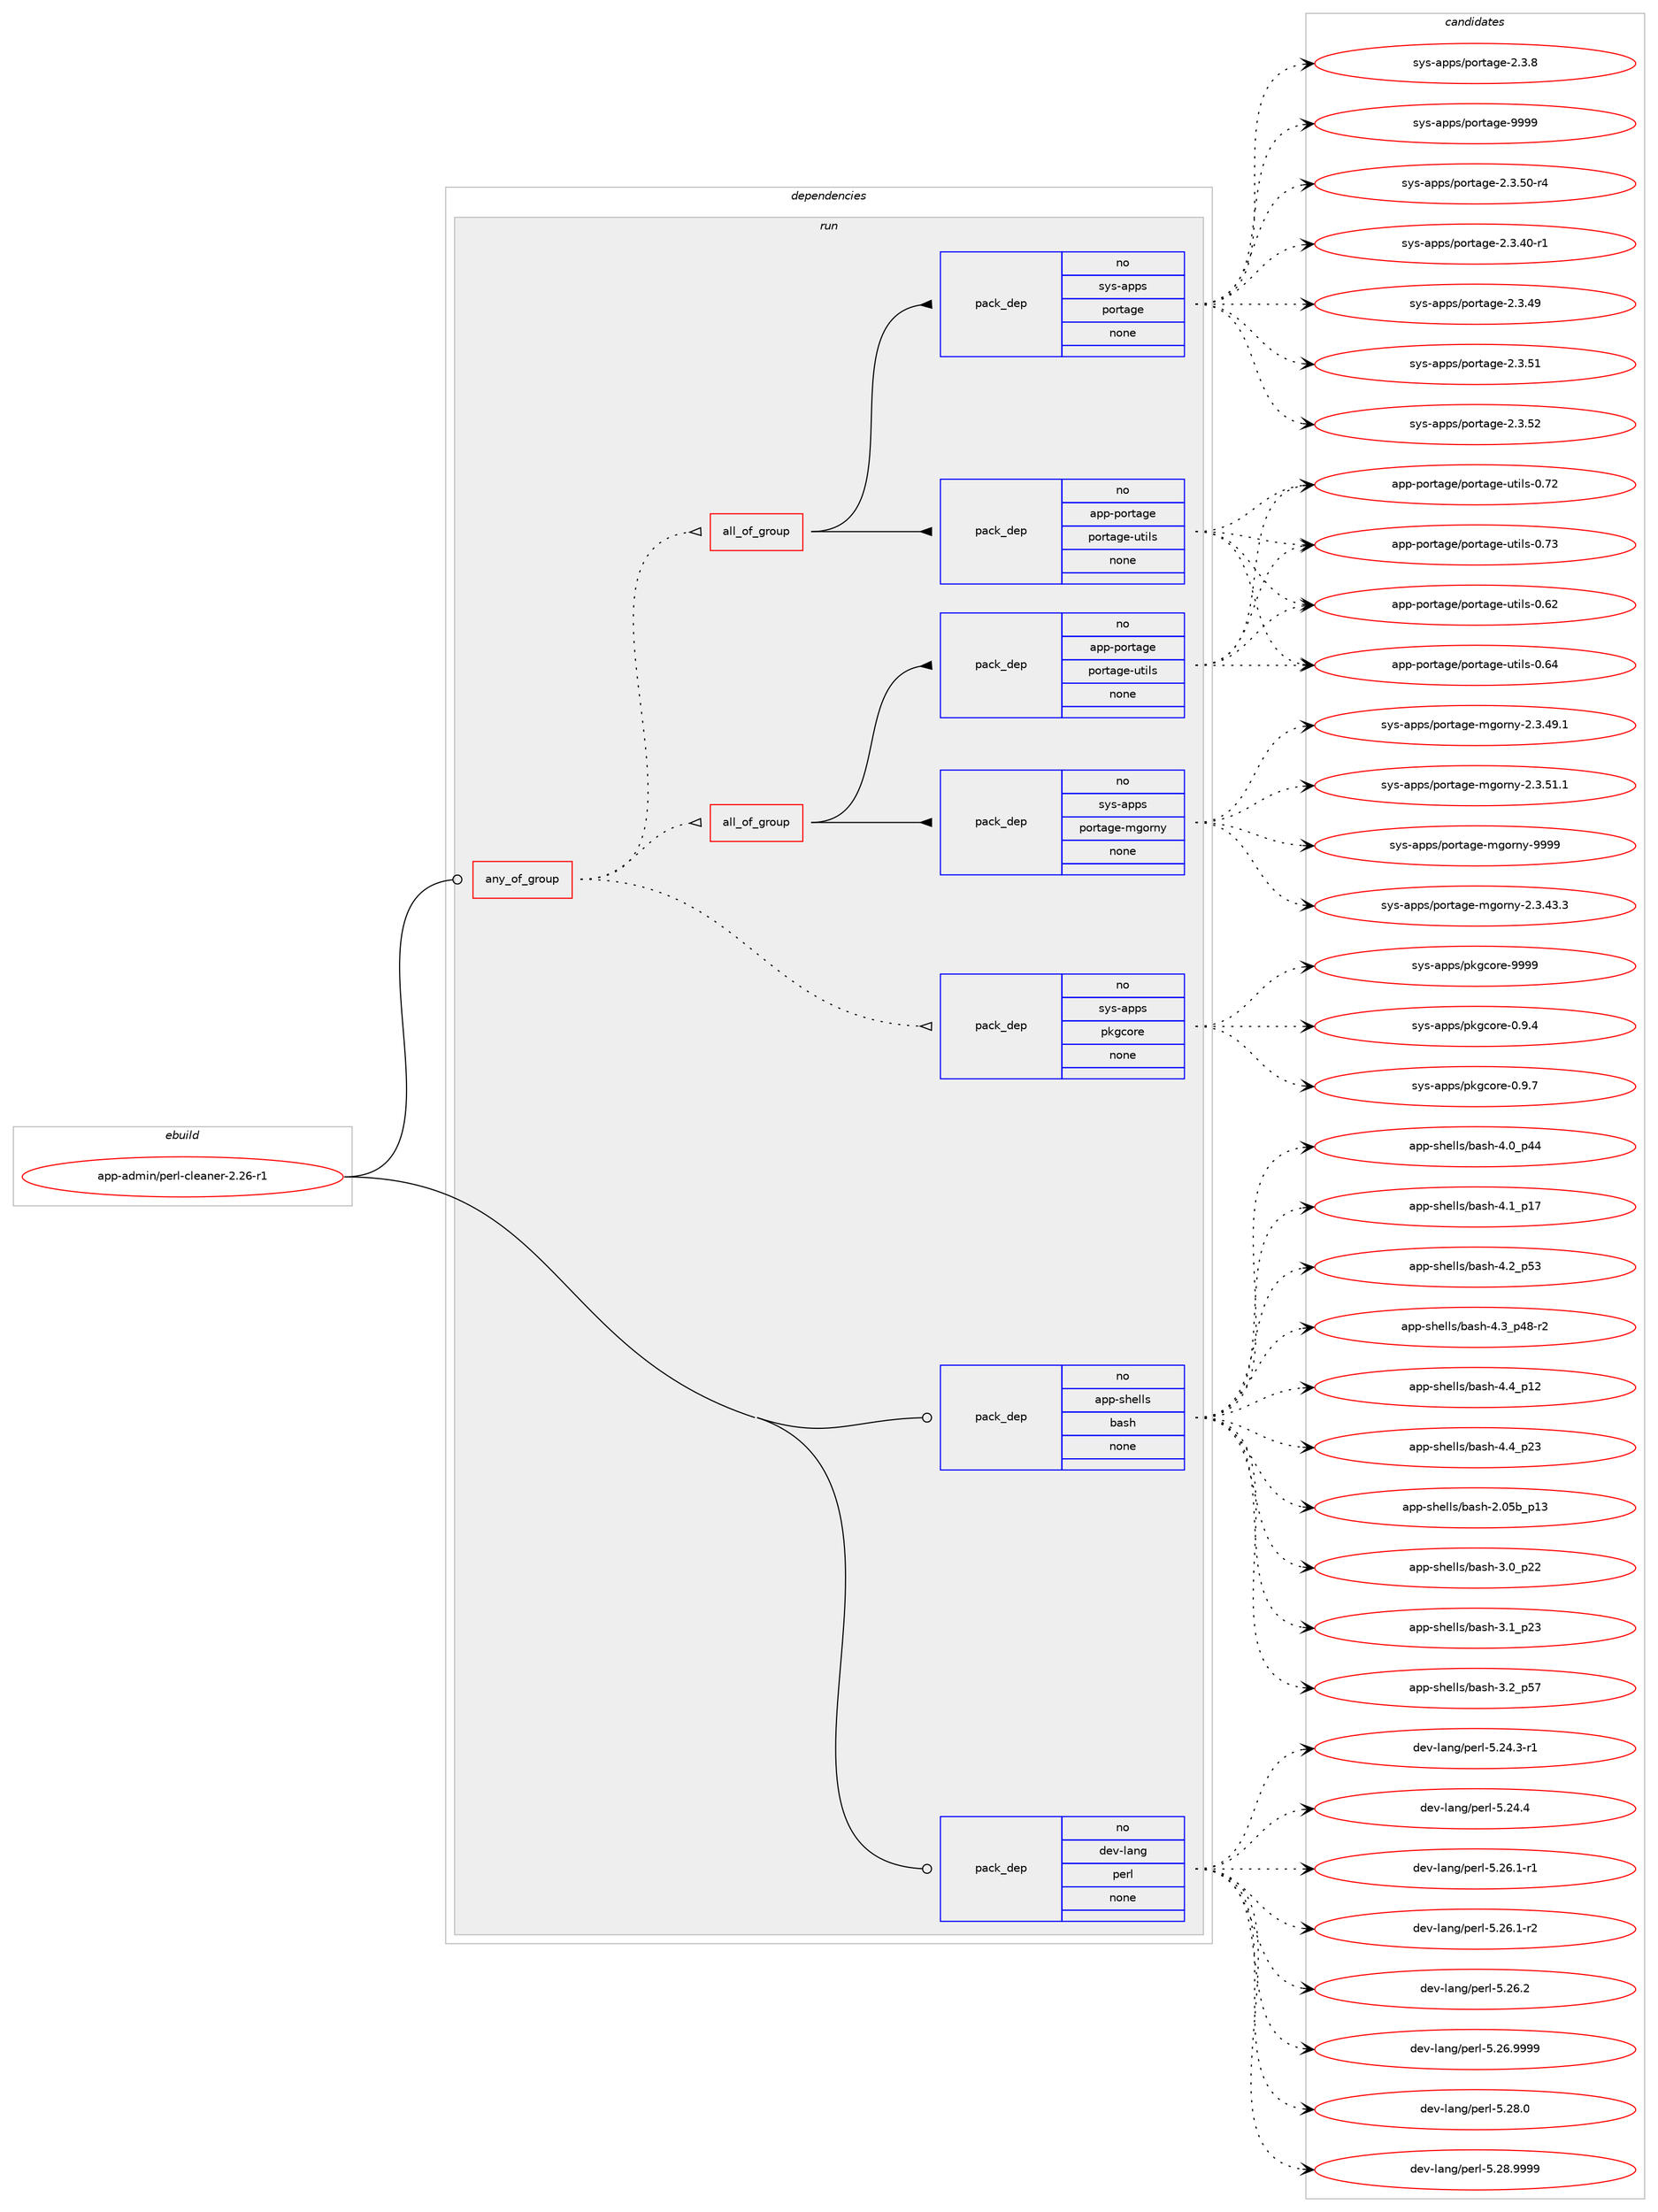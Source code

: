digraph prolog {

# *************
# Graph options
# *************

newrank=true;
concentrate=true;
compound=true;
graph [rankdir=LR,fontname=Helvetica,fontsize=10,ranksep=1.5];#, ranksep=2.5, nodesep=0.2];
edge  [arrowhead=vee];
node  [fontname=Helvetica,fontsize=10];

# **********
# The ebuild
# **********

subgraph cluster_leftcol {
color=gray;
rank=same;
label=<<i>ebuild</i>>;
id [label="app-admin/perl-cleaner-2.26-r1", color=red, width=4, href="../app-admin/perl-cleaner-2.26-r1.svg"];
}

# ****************
# The dependencies
# ****************

subgraph cluster_midcol {
color=gray;
label=<<i>dependencies</i>>;
subgraph cluster_compile {
fillcolor="#eeeeee";
style=filled;
label=<<i>compile</i>>;
}
subgraph cluster_compileandrun {
fillcolor="#eeeeee";
style=filled;
label=<<i>compile and run</i>>;
}
subgraph cluster_run {
fillcolor="#eeeeee";
style=filled;
label=<<i>run</i>>;
subgraph any55 {
dependency1078 [label=<<TABLE BORDER="0" CELLBORDER="1" CELLSPACING="0" CELLPADDING="4"><TR><TD CELLPADDING="10">any_of_group</TD></TR></TABLE>>, shape=none, color=red];subgraph all5 {
dependency1079 [label=<<TABLE BORDER="0" CELLBORDER="1" CELLSPACING="0" CELLPADDING="4"><TR><TD CELLPADDING="10">all_of_group</TD></TR></TABLE>>, shape=none, color=red];subgraph pack862 {
dependency1080 [label=<<TABLE BORDER="0" CELLBORDER="1" CELLSPACING="0" CELLPADDING="4" WIDTH="220"><TR><TD ROWSPAN="6" CELLPADDING="30">pack_dep</TD></TR><TR><TD WIDTH="110">no</TD></TR><TR><TD>sys-apps</TD></TR><TR><TD>portage</TD></TR><TR><TD>none</TD></TR><TR><TD></TD></TR></TABLE>>, shape=none, color=blue];
}
dependency1079:e -> dependency1080:w [weight=20,style="solid",arrowhead="inv"];
subgraph pack863 {
dependency1081 [label=<<TABLE BORDER="0" CELLBORDER="1" CELLSPACING="0" CELLPADDING="4" WIDTH="220"><TR><TD ROWSPAN="6" CELLPADDING="30">pack_dep</TD></TR><TR><TD WIDTH="110">no</TD></TR><TR><TD>app-portage</TD></TR><TR><TD>portage-utils</TD></TR><TR><TD>none</TD></TR><TR><TD></TD></TR></TABLE>>, shape=none, color=blue];
}
dependency1079:e -> dependency1081:w [weight=20,style="solid",arrowhead="inv"];
}
dependency1078:e -> dependency1079:w [weight=20,style="dotted",arrowhead="oinv"];
subgraph all6 {
dependency1082 [label=<<TABLE BORDER="0" CELLBORDER="1" CELLSPACING="0" CELLPADDING="4"><TR><TD CELLPADDING="10">all_of_group</TD></TR></TABLE>>, shape=none, color=red];subgraph pack864 {
dependency1083 [label=<<TABLE BORDER="0" CELLBORDER="1" CELLSPACING="0" CELLPADDING="4" WIDTH="220"><TR><TD ROWSPAN="6" CELLPADDING="30">pack_dep</TD></TR><TR><TD WIDTH="110">no</TD></TR><TR><TD>sys-apps</TD></TR><TR><TD>portage-mgorny</TD></TR><TR><TD>none</TD></TR><TR><TD></TD></TR></TABLE>>, shape=none, color=blue];
}
dependency1082:e -> dependency1083:w [weight=20,style="solid",arrowhead="inv"];
subgraph pack865 {
dependency1084 [label=<<TABLE BORDER="0" CELLBORDER="1" CELLSPACING="0" CELLPADDING="4" WIDTH="220"><TR><TD ROWSPAN="6" CELLPADDING="30">pack_dep</TD></TR><TR><TD WIDTH="110">no</TD></TR><TR><TD>app-portage</TD></TR><TR><TD>portage-utils</TD></TR><TR><TD>none</TD></TR><TR><TD></TD></TR></TABLE>>, shape=none, color=blue];
}
dependency1082:e -> dependency1084:w [weight=20,style="solid",arrowhead="inv"];
}
dependency1078:e -> dependency1082:w [weight=20,style="dotted",arrowhead="oinv"];
subgraph pack866 {
dependency1085 [label=<<TABLE BORDER="0" CELLBORDER="1" CELLSPACING="0" CELLPADDING="4" WIDTH="220"><TR><TD ROWSPAN="6" CELLPADDING="30">pack_dep</TD></TR><TR><TD WIDTH="110">no</TD></TR><TR><TD>sys-apps</TD></TR><TR><TD>pkgcore</TD></TR><TR><TD>none</TD></TR><TR><TD></TD></TR></TABLE>>, shape=none, color=blue];
}
dependency1078:e -> dependency1085:w [weight=20,style="dotted",arrowhead="oinv"];
}
id:e -> dependency1078:w [weight=20,style="solid",arrowhead="odot"];
subgraph pack867 {
dependency1086 [label=<<TABLE BORDER="0" CELLBORDER="1" CELLSPACING="0" CELLPADDING="4" WIDTH="220"><TR><TD ROWSPAN="6" CELLPADDING="30">pack_dep</TD></TR><TR><TD WIDTH="110">no</TD></TR><TR><TD>app-shells</TD></TR><TR><TD>bash</TD></TR><TR><TD>none</TD></TR><TR><TD></TD></TR></TABLE>>, shape=none, color=blue];
}
id:e -> dependency1086:w [weight=20,style="solid",arrowhead="odot"];
subgraph pack868 {
dependency1087 [label=<<TABLE BORDER="0" CELLBORDER="1" CELLSPACING="0" CELLPADDING="4" WIDTH="220"><TR><TD ROWSPAN="6" CELLPADDING="30">pack_dep</TD></TR><TR><TD WIDTH="110">no</TD></TR><TR><TD>dev-lang</TD></TR><TR><TD>perl</TD></TR><TR><TD>none</TD></TR><TR><TD></TD></TR></TABLE>>, shape=none, color=blue];
}
id:e -> dependency1087:w [weight=20,style="solid",arrowhead="odot"];
}
}

# **************
# The candidates
# **************

subgraph cluster_choices {
rank=same;
color=gray;
label=<<i>candidates</i>>;

subgraph choice862 {
color=black;
nodesep=1;
choice11512111545971121121154711211111411697103101455046514653484511452 [label="sys-apps/portage-2.3.50-r4", color=red, width=4,href="../sys-apps/portage-2.3.50-r4.svg"];
choice11512111545971121121154711211111411697103101455046514652484511449 [label="sys-apps/portage-2.3.40-r1", color=red, width=4,href="../sys-apps/portage-2.3.40-r1.svg"];
choice1151211154597112112115471121111141169710310145504651465257 [label="sys-apps/portage-2.3.49", color=red, width=4,href="../sys-apps/portage-2.3.49.svg"];
choice1151211154597112112115471121111141169710310145504651465349 [label="sys-apps/portage-2.3.51", color=red, width=4,href="../sys-apps/portage-2.3.51.svg"];
choice1151211154597112112115471121111141169710310145504651465350 [label="sys-apps/portage-2.3.52", color=red, width=4,href="../sys-apps/portage-2.3.52.svg"];
choice11512111545971121121154711211111411697103101455046514656 [label="sys-apps/portage-2.3.8", color=red, width=4,href="../sys-apps/portage-2.3.8.svg"];
choice115121115459711211211547112111114116971031014557575757 [label="sys-apps/portage-9999", color=red, width=4,href="../sys-apps/portage-9999.svg"];
dependency1080:e -> choice11512111545971121121154711211111411697103101455046514653484511452:w [style=dotted,weight="100"];
dependency1080:e -> choice11512111545971121121154711211111411697103101455046514652484511449:w [style=dotted,weight="100"];
dependency1080:e -> choice1151211154597112112115471121111141169710310145504651465257:w [style=dotted,weight="100"];
dependency1080:e -> choice1151211154597112112115471121111141169710310145504651465349:w [style=dotted,weight="100"];
dependency1080:e -> choice1151211154597112112115471121111141169710310145504651465350:w [style=dotted,weight="100"];
dependency1080:e -> choice11512111545971121121154711211111411697103101455046514656:w [style=dotted,weight="100"];
dependency1080:e -> choice115121115459711211211547112111114116971031014557575757:w [style=dotted,weight="100"];
}
subgraph choice863 {
color=black;
nodesep=1;
choice9711211245112111114116971031014711211111411697103101451171161051081154548465450 [label="app-portage/portage-utils-0.62", color=red, width=4,href="../app-portage/portage-utils-0.62.svg"];
choice9711211245112111114116971031014711211111411697103101451171161051081154548465452 [label="app-portage/portage-utils-0.64", color=red, width=4,href="../app-portage/portage-utils-0.64.svg"];
choice9711211245112111114116971031014711211111411697103101451171161051081154548465550 [label="app-portage/portage-utils-0.72", color=red, width=4,href="../app-portage/portage-utils-0.72.svg"];
choice9711211245112111114116971031014711211111411697103101451171161051081154548465551 [label="app-portage/portage-utils-0.73", color=red, width=4,href="../app-portage/portage-utils-0.73.svg"];
dependency1081:e -> choice9711211245112111114116971031014711211111411697103101451171161051081154548465450:w [style=dotted,weight="100"];
dependency1081:e -> choice9711211245112111114116971031014711211111411697103101451171161051081154548465452:w [style=dotted,weight="100"];
dependency1081:e -> choice9711211245112111114116971031014711211111411697103101451171161051081154548465550:w [style=dotted,weight="100"];
dependency1081:e -> choice9711211245112111114116971031014711211111411697103101451171161051081154548465551:w [style=dotted,weight="100"];
}
subgraph choice864 {
color=black;
nodesep=1;
choice1151211154597112112115471121111141169710310145109103111114110121455046514652514651 [label="sys-apps/portage-mgorny-2.3.43.3", color=red, width=4,href="../sys-apps/portage-mgorny-2.3.43.3.svg"];
choice1151211154597112112115471121111141169710310145109103111114110121455046514652574649 [label="sys-apps/portage-mgorny-2.3.49.1", color=red, width=4,href="../sys-apps/portage-mgorny-2.3.49.1.svg"];
choice1151211154597112112115471121111141169710310145109103111114110121455046514653494649 [label="sys-apps/portage-mgorny-2.3.51.1", color=red, width=4,href="../sys-apps/portage-mgorny-2.3.51.1.svg"];
choice11512111545971121121154711211111411697103101451091031111141101214557575757 [label="sys-apps/portage-mgorny-9999", color=red, width=4,href="../sys-apps/portage-mgorny-9999.svg"];
dependency1083:e -> choice1151211154597112112115471121111141169710310145109103111114110121455046514652514651:w [style=dotted,weight="100"];
dependency1083:e -> choice1151211154597112112115471121111141169710310145109103111114110121455046514652574649:w [style=dotted,weight="100"];
dependency1083:e -> choice1151211154597112112115471121111141169710310145109103111114110121455046514653494649:w [style=dotted,weight="100"];
dependency1083:e -> choice11512111545971121121154711211111411697103101451091031111141101214557575757:w [style=dotted,weight="100"];
}
subgraph choice865 {
color=black;
nodesep=1;
choice9711211245112111114116971031014711211111411697103101451171161051081154548465450 [label="app-portage/portage-utils-0.62", color=red, width=4,href="../app-portage/portage-utils-0.62.svg"];
choice9711211245112111114116971031014711211111411697103101451171161051081154548465452 [label="app-portage/portage-utils-0.64", color=red, width=4,href="../app-portage/portage-utils-0.64.svg"];
choice9711211245112111114116971031014711211111411697103101451171161051081154548465550 [label="app-portage/portage-utils-0.72", color=red, width=4,href="../app-portage/portage-utils-0.72.svg"];
choice9711211245112111114116971031014711211111411697103101451171161051081154548465551 [label="app-portage/portage-utils-0.73", color=red, width=4,href="../app-portage/portage-utils-0.73.svg"];
dependency1084:e -> choice9711211245112111114116971031014711211111411697103101451171161051081154548465450:w [style=dotted,weight="100"];
dependency1084:e -> choice9711211245112111114116971031014711211111411697103101451171161051081154548465452:w [style=dotted,weight="100"];
dependency1084:e -> choice9711211245112111114116971031014711211111411697103101451171161051081154548465550:w [style=dotted,weight="100"];
dependency1084:e -> choice9711211245112111114116971031014711211111411697103101451171161051081154548465551:w [style=dotted,weight="100"];
}
subgraph choice866 {
color=black;
nodesep=1;
choice11512111545971121121154711210710399111114101454846574652 [label="sys-apps/pkgcore-0.9.4", color=red, width=4,href="../sys-apps/pkgcore-0.9.4.svg"];
choice11512111545971121121154711210710399111114101454846574655 [label="sys-apps/pkgcore-0.9.7", color=red, width=4,href="../sys-apps/pkgcore-0.9.7.svg"];
choice115121115459711211211547112107103991111141014557575757 [label="sys-apps/pkgcore-9999", color=red, width=4,href="../sys-apps/pkgcore-9999.svg"];
dependency1085:e -> choice11512111545971121121154711210710399111114101454846574652:w [style=dotted,weight="100"];
dependency1085:e -> choice11512111545971121121154711210710399111114101454846574655:w [style=dotted,weight="100"];
dependency1085:e -> choice115121115459711211211547112107103991111141014557575757:w [style=dotted,weight="100"];
}
subgraph choice867 {
color=black;
nodesep=1;
choice9711211245115104101108108115479897115104455046485398951124951 [label="app-shells/bash-2.05b_p13", color=red, width=4,href="../app-shells/bash-2.05b_p13.svg"];
choice971121124511510410110810811547989711510445514648951125050 [label="app-shells/bash-3.0_p22", color=red, width=4,href="../app-shells/bash-3.0_p22.svg"];
choice971121124511510410110810811547989711510445514649951125051 [label="app-shells/bash-3.1_p23", color=red, width=4,href="../app-shells/bash-3.1_p23.svg"];
choice971121124511510410110810811547989711510445514650951125355 [label="app-shells/bash-3.2_p57", color=red, width=4,href="../app-shells/bash-3.2_p57.svg"];
choice971121124511510410110810811547989711510445524648951125252 [label="app-shells/bash-4.0_p44", color=red, width=4,href="../app-shells/bash-4.0_p44.svg"];
choice971121124511510410110810811547989711510445524649951124955 [label="app-shells/bash-4.1_p17", color=red, width=4,href="../app-shells/bash-4.1_p17.svg"];
choice971121124511510410110810811547989711510445524650951125351 [label="app-shells/bash-4.2_p53", color=red, width=4,href="../app-shells/bash-4.2_p53.svg"];
choice9711211245115104101108108115479897115104455246519511252564511450 [label="app-shells/bash-4.3_p48-r2", color=red, width=4,href="../app-shells/bash-4.3_p48-r2.svg"];
choice971121124511510410110810811547989711510445524652951124950 [label="app-shells/bash-4.4_p12", color=red, width=4,href="../app-shells/bash-4.4_p12.svg"];
choice971121124511510410110810811547989711510445524652951125051 [label="app-shells/bash-4.4_p23", color=red, width=4,href="../app-shells/bash-4.4_p23.svg"];
dependency1086:e -> choice9711211245115104101108108115479897115104455046485398951124951:w [style=dotted,weight="100"];
dependency1086:e -> choice971121124511510410110810811547989711510445514648951125050:w [style=dotted,weight="100"];
dependency1086:e -> choice971121124511510410110810811547989711510445514649951125051:w [style=dotted,weight="100"];
dependency1086:e -> choice971121124511510410110810811547989711510445514650951125355:w [style=dotted,weight="100"];
dependency1086:e -> choice971121124511510410110810811547989711510445524648951125252:w [style=dotted,weight="100"];
dependency1086:e -> choice971121124511510410110810811547989711510445524649951124955:w [style=dotted,weight="100"];
dependency1086:e -> choice971121124511510410110810811547989711510445524650951125351:w [style=dotted,weight="100"];
dependency1086:e -> choice9711211245115104101108108115479897115104455246519511252564511450:w [style=dotted,weight="100"];
dependency1086:e -> choice971121124511510410110810811547989711510445524652951124950:w [style=dotted,weight="100"];
dependency1086:e -> choice971121124511510410110810811547989711510445524652951125051:w [style=dotted,weight="100"];
}
subgraph choice868 {
color=black;
nodesep=1;
choice100101118451089711010347112101114108455346505246514511449 [label="dev-lang/perl-5.24.3-r1", color=red, width=4,href="../dev-lang/perl-5.24.3-r1.svg"];
choice10010111845108971101034711210111410845534650524652 [label="dev-lang/perl-5.24.4", color=red, width=4,href="../dev-lang/perl-5.24.4.svg"];
choice100101118451089711010347112101114108455346505446494511449 [label="dev-lang/perl-5.26.1-r1", color=red, width=4,href="../dev-lang/perl-5.26.1-r1.svg"];
choice100101118451089711010347112101114108455346505446494511450 [label="dev-lang/perl-5.26.1-r2", color=red, width=4,href="../dev-lang/perl-5.26.1-r2.svg"];
choice10010111845108971101034711210111410845534650544650 [label="dev-lang/perl-5.26.2", color=red, width=4,href="../dev-lang/perl-5.26.2.svg"];
choice10010111845108971101034711210111410845534650544657575757 [label="dev-lang/perl-5.26.9999", color=red, width=4,href="../dev-lang/perl-5.26.9999.svg"];
choice10010111845108971101034711210111410845534650564648 [label="dev-lang/perl-5.28.0", color=red, width=4,href="../dev-lang/perl-5.28.0.svg"];
choice10010111845108971101034711210111410845534650564657575757 [label="dev-lang/perl-5.28.9999", color=red, width=4,href="../dev-lang/perl-5.28.9999.svg"];
dependency1087:e -> choice100101118451089711010347112101114108455346505246514511449:w [style=dotted,weight="100"];
dependency1087:e -> choice10010111845108971101034711210111410845534650524652:w [style=dotted,weight="100"];
dependency1087:e -> choice100101118451089711010347112101114108455346505446494511449:w [style=dotted,weight="100"];
dependency1087:e -> choice100101118451089711010347112101114108455346505446494511450:w [style=dotted,weight="100"];
dependency1087:e -> choice10010111845108971101034711210111410845534650544650:w [style=dotted,weight="100"];
dependency1087:e -> choice10010111845108971101034711210111410845534650544657575757:w [style=dotted,weight="100"];
dependency1087:e -> choice10010111845108971101034711210111410845534650564648:w [style=dotted,weight="100"];
dependency1087:e -> choice10010111845108971101034711210111410845534650564657575757:w [style=dotted,weight="100"];
}
}

}
